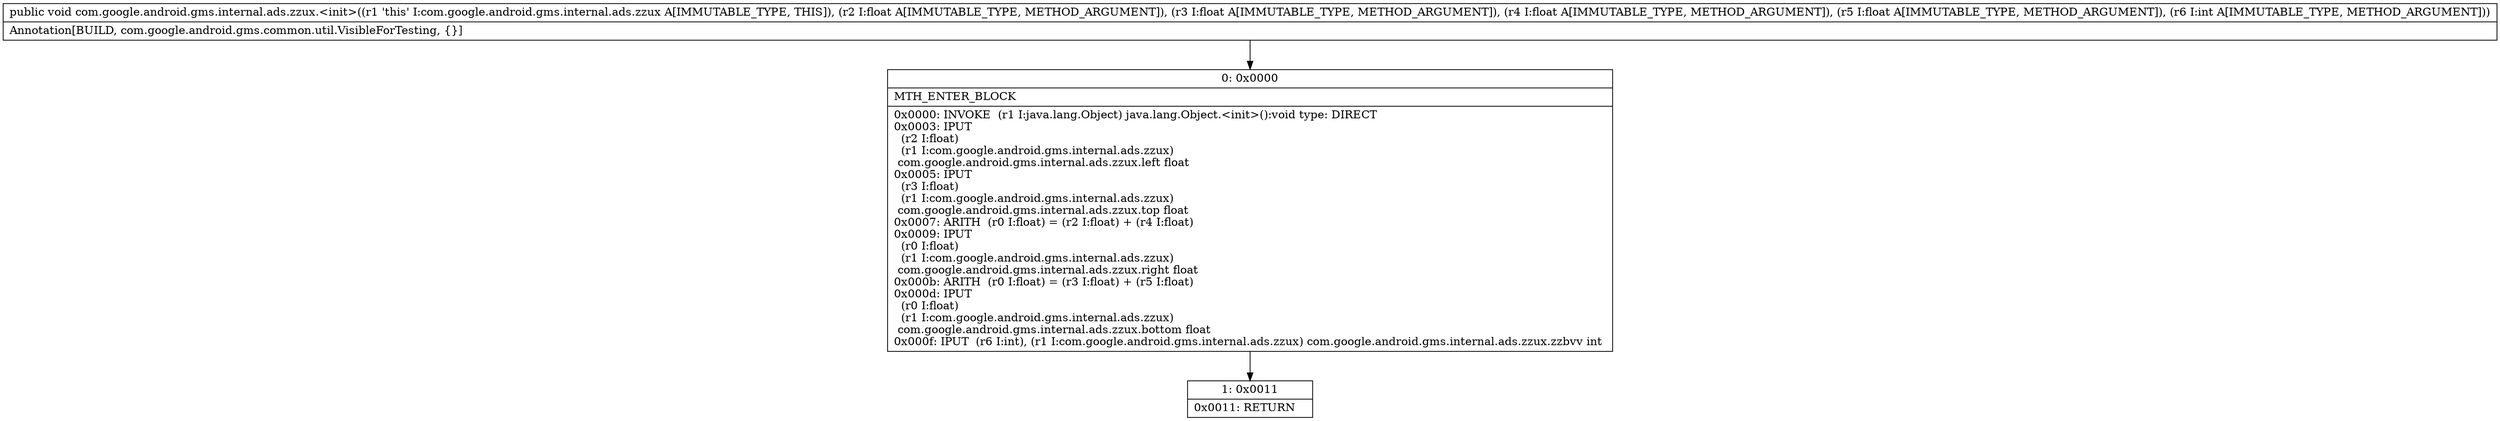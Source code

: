 digraph "CFG forcom.google.android.gms.internal.ads.zzux.\<init\>(FFFFI)V" {
Node_0 [shape=record,label="{0\:\ 0x0000|MTH_ENTER_BLOCK\l|0x0000: INVOKE  (r1 I:java.lang.Object) java.lang.Object.\<init\>():void type: DIRECT \l0x0003: IPUT  \l  (r2 I:float)\l  (r1 I:com.google.android.gms.internal.ads.zzux)\l com.google.android.gms.internal.ads.zzux.left float \l0x0005: IPUT  \l  (r3 I:float)\l  (r1 I:com.google.android.gms.internal.ads.zzux)\l com.google.android.gms.internal.ads.zzux.top float \l0x0007: ARITH  (r0 I:float) = (r2 I:float) + (r4 I:float) \l0x0009: IPUT  \l  (r0 I:float)\l  (r1 I:com.google.android.gms.internal.ads.zzux)\l com.google.android.gms.internal.ads.zzux.right float \l0x000b: ARITH  (r0 I:float) = (r3 I:float) + (r5 I:float) \l0x000d: IPUT  \l  (r0 I:float)\l  (r1 I:com.google.android.gms.internal.ads.zzux)\l com.google.android.gms.internal.ads.zzux.bottom float \l0x000f: IPUT  (r6 I:int), (r1 I:com.google.android.gms.internal.ads.zzux) com.google.android.gms.internal.ads.zzux.zzbvv int \l}"];
Node_1 [shape=record,label="{1\:\ 0x0011|0x0011: RETURN   \l}"];
MethodNode[shape=record,label="{public void com.google.android.gms.internal.ads.zzux.\<init\>((r1 'this' I:com.google.android.gms.internal.ads.zzux A[IMMUTABLE_TYPE, THIS]), (r2 I:float A[IMMUTABLE_TYPE, METHOD_ARGUMENT]), (r3 I:float A[IMMUTABLE_TYPE, METHOD_ARGUMENT]), (r4 I:float A[IMMUTABLE_TYPE, METHOD_ARGUMENT]), (r5 I:float A[IMMUTABLE_TYPE, METHOD_ARGUMENT]), (r6 I:int A[IMMUTABLE_TYPE, METHOD_ARGUMENT]))  | Annotation[BUILD, com.google.android.gms.common.util.VisibleForTesting, \{\}]\l}"];
MethodNode -> Node_0;
Node_0 -> Node_1;
}


